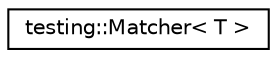 digraph "Graphical Class Hierarchy"
{
  edge [fontname="Helvetica",fontsize="10",labelfontname="Helvetica",labelfontsize="10"];
  node [fontname="Helvetica",fontsize="10",shape=record];
  rankdir="LR";
  Node0 [label="testing::Matcher\< T \>",height=0.2,width=0.4,color="black", fillcolor="white", style="filled",URL="$classtesting_1_1Matcher.html"];
}
